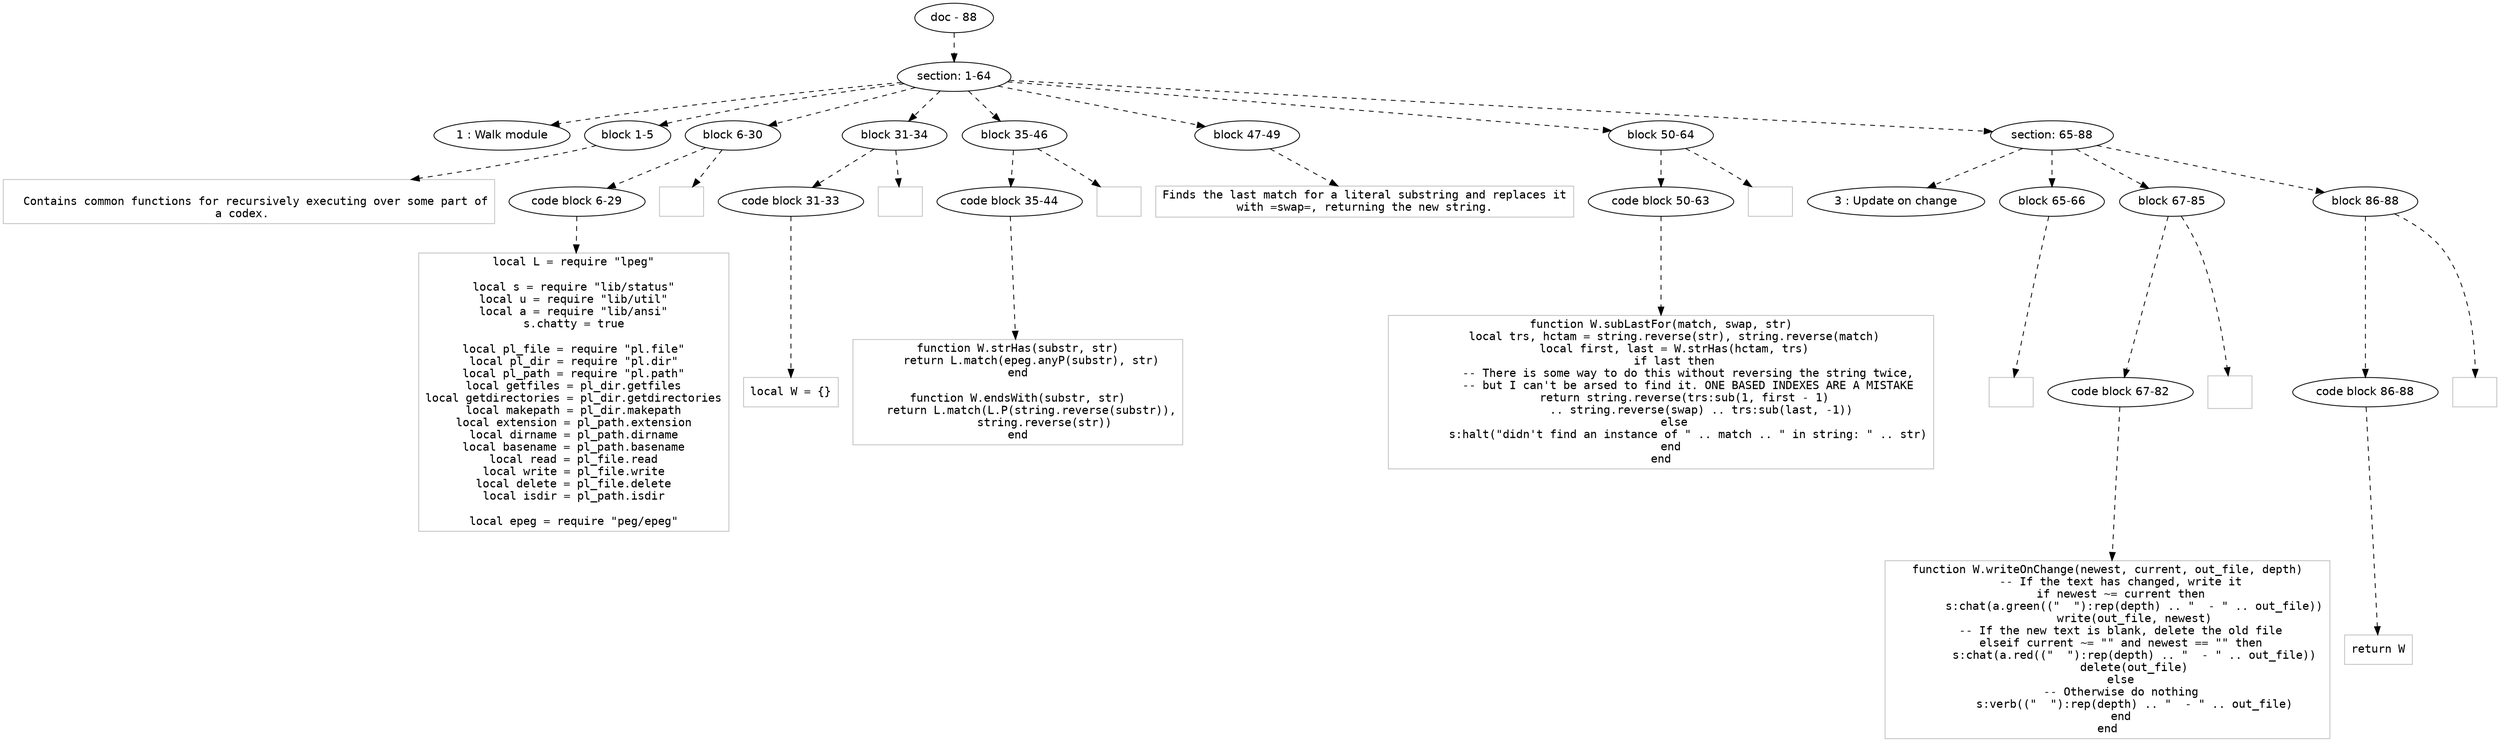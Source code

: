 digraph hierarchy {

node [fontname=Helvetica]
edge [style=dashed]

doc_0 [label="doc - 88"]


doc_0 -> { section_1}
{rank=same; section_1}

section_1 [label="section: 1-64"]


section_1 -> { header_2 block_3 block_4 block_5 block_6 block_7 block_8 section_9}
{rank=same; header_2 block_3 block_4 block_5 block_6 block_7 block_8 section_9}

header_2 [label="1 : Walk module"]

block_3 [label="block 1-5"]

block_4 [label="block 6-30"]

block_5 [label="block 31-34"]

block_6 [label="block 35-46"]

block_7 [label="block 47-49"]

block_8 [label="block 50-64"]

section_9 [label="section: 65-88"]



block_3 -> leaf_10
leaf_10  [color=Gray,shape=rectangle,fontname=Inconsolata,label="
  Contains common functions for recursively executing over some part of
a codex.  
"]
block_4 -> { codeblock_11}
{rank=same; codeblock_11}

codeblock_11 [label="code block 6-29"]



codeblock_11 -> leaf_12
leaf_12  [color=Gray,shape=rectangle,fontname=Inconsolata,label="local L = require \"lpeg\"

local s = require \"lib/status\"
local u = require \"lib/util\"
local a = require \"lib/ansi\"
s.chatty = true

local pl_file = require \"pl.file\"
local pl_dir = require \"pl.dir\"
local pl_path = require \"pl.path\"
local getfiles = pl_dir.getfiles
local getdirectories = pl_dir.getdirectories
local makepath = pl_dir.makepath
local extension = pl_path.extension
local dirname = pl_path.dirname
local basename = pl_path.basename
local read = pl_file.read
local write = pl_file.write
local delete = pl_file.delete
local isdir = pl_path.isdir

local epeg = require \"peg/epeg\""]

block_4 -> leaf_13
leaf_13  [color=Gray,shape=rectangle,fontname=Inconsolata,label=""]
block_5 -> { codeblock_14}
{rank=same; codeblock_14}

codeblock_14 [label="code block 31-33"]



codeblock_14 -> leaf_15
leaf_15  [color=Gray,shape=rectangle,fontname=Inconsolata,label="local W = {}"]

block_5 -> leaf_16
leaf_16  [color=Gray,shape=rectangle,fontname=Inconsolata,label=""]
block_6 -> { codeblock_17}
{rank=same; codeblock_17}

codeblock_17 [label="code block 35-44"]



codeblock_17 -> leaf_18
leaf_18  [color=Gray,shape=rectangle,fontname=Inconsolata,label="function W.strHas(substr, str)
    return L.match(epeg.anyP(substr), str)
end

function W.endsWith(substr, str)
    return L.match(L.P(string.reverse(substr)),
        string.reverse(str))
end"]

block_6 -> leaf_19
leaf_19  [color=Gray,shape=rectangle,fontname=Inconsolata,label="
"]

block_7 -> leaf_20
leaf_20  [color=Gray,shape=rectangle,fontname=Inconsolata,label="Finds the last match for a literal substring and replaces it
with =swap=, returning the new string.
"]
block_8 -> { codeblock_21}
{rank=same; codeblock_21}

codeblock_21 [label="code block 50-63"]



codeblock_21 -> leaf_22
leaf_22  [color=Gray,shape=rectangle,fontname=Inconsolata,label="function W.subLastFor(match, swap, str)
    local trs, hctam = string.reverse(str), string.reverse(match)
    local first, last = W.strHas(hctam, trs)
    if last then
        -- There is some way to do this without reversing the string twice,
        -- but I can't be arsed to find it. ONE BASED INDEXES ARE A MISTAKE
        return string.reverse(trs:sub(1, first - 1) 
            .. string.reverse(swap) .. trs:sub(last, -1))
    else
        s:halt(\"didn't find an instance of \" .. match .. \" in string: \" .. str)
    end 
end"]

block_8 -> leaf_23
leaf_23  [color=Gray,shape=rectangle,fontname=Inconsolata,label=""]
section_9 -> { header_24 block_25 block_26 block_27}
{rank=same; header_24 block_25 block_26 block_27}

header_24 [label="3 : Update on change"]

block_25 [label="block 65-66"]

block_26 [label="block 67-85"]

block_27 [label="block 86-88"]



block_25 -> leaf_28
leaf_28  [color=Gray,shape=rectangle,fontname=Inconsolata,label=""]
block_26 -> { codeblock_29}
{rank=same; codeblock_29}

codeblock_29 [label="code block 67-82"]



codeblock_29 -> leaf_30
leaf_30  [color=Gray,shape=rectangle,fontname=Inconsolata,label="function W.writeOnChange(newest, current, out_file, depth)
    -- If the text has changed, write it
    if newest ~= current then
        s:chat(a.green((\"  \"):rep(depth) .. \"  - \" .. out_file))
        write(out_file, newest)
    -- If the new text is blank, delete the old file
    elseif current ~= \"\" and newest == \"\" then
        s:chat(a.red((\"  \"):rep(depth) .. \"  - \" .. out_file))
        delete(out_file)
    else
    -- Otherwise do nothing
        s:verb((\"  \"):rep(depth) .. \"  - \" .. out_file)
    end
end"]

block_26 -> leaf_31
leaf_31  [color=Gray,shape=rectangle,fontname=Inconsolata,label="

"]
block_27 -> { codeblock_32}
{rank=same; codeblock_32}

codeblock_32 [label="code block 86-88"]



codeblock_32 -> leaf_33
leaf_33  [color=Gray,shape=rectangle,fontname=Inconsolata,label="return W"]

block_27 -> leaf_34
leaf_34  [color=Gray,shape=rectangle,fontname=Inconsolata,label=""]

}
